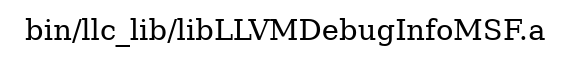 digraph "bin/llc_lib/libLLVMDebugInfoMSF.a" {
	label="bin/llc_lib/libLLVMDebugInfoMSF.a";
	rankdir=LR;

}
